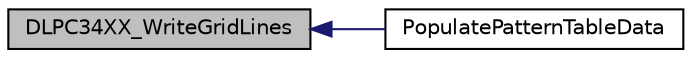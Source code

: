 digraph "DLPC34XX_WriteGridLines"
{
 // INTERACTIVE_SVG=YES
  edge [fontname="Helvetica",fontsize="10",labelfontname="Helvetica",labelfontsize="10"];
  node [fontname="Helvetica",fontsize="10",shape=record];
  rankdir="LR";
  Node1 [label="DLPC34XX_WriteGridLines",height=0.2,width=0.4,color="black", fillcolor="grey75", style="filled", fontcolor="black"];
  Node1 -> Node2 [dir="back",color="midnightblue",fontsize="10",style="solid",fontname="Helvetica"];
  Node2 [label="PopulatePatternTableData",height=0.2,width=0.4,color="black", fillcolor="white", style="filled",URL="$dlpc347x__samples_8c.html#a05763d44aaff7d0f837f4bb22b39dc0f"];
}
